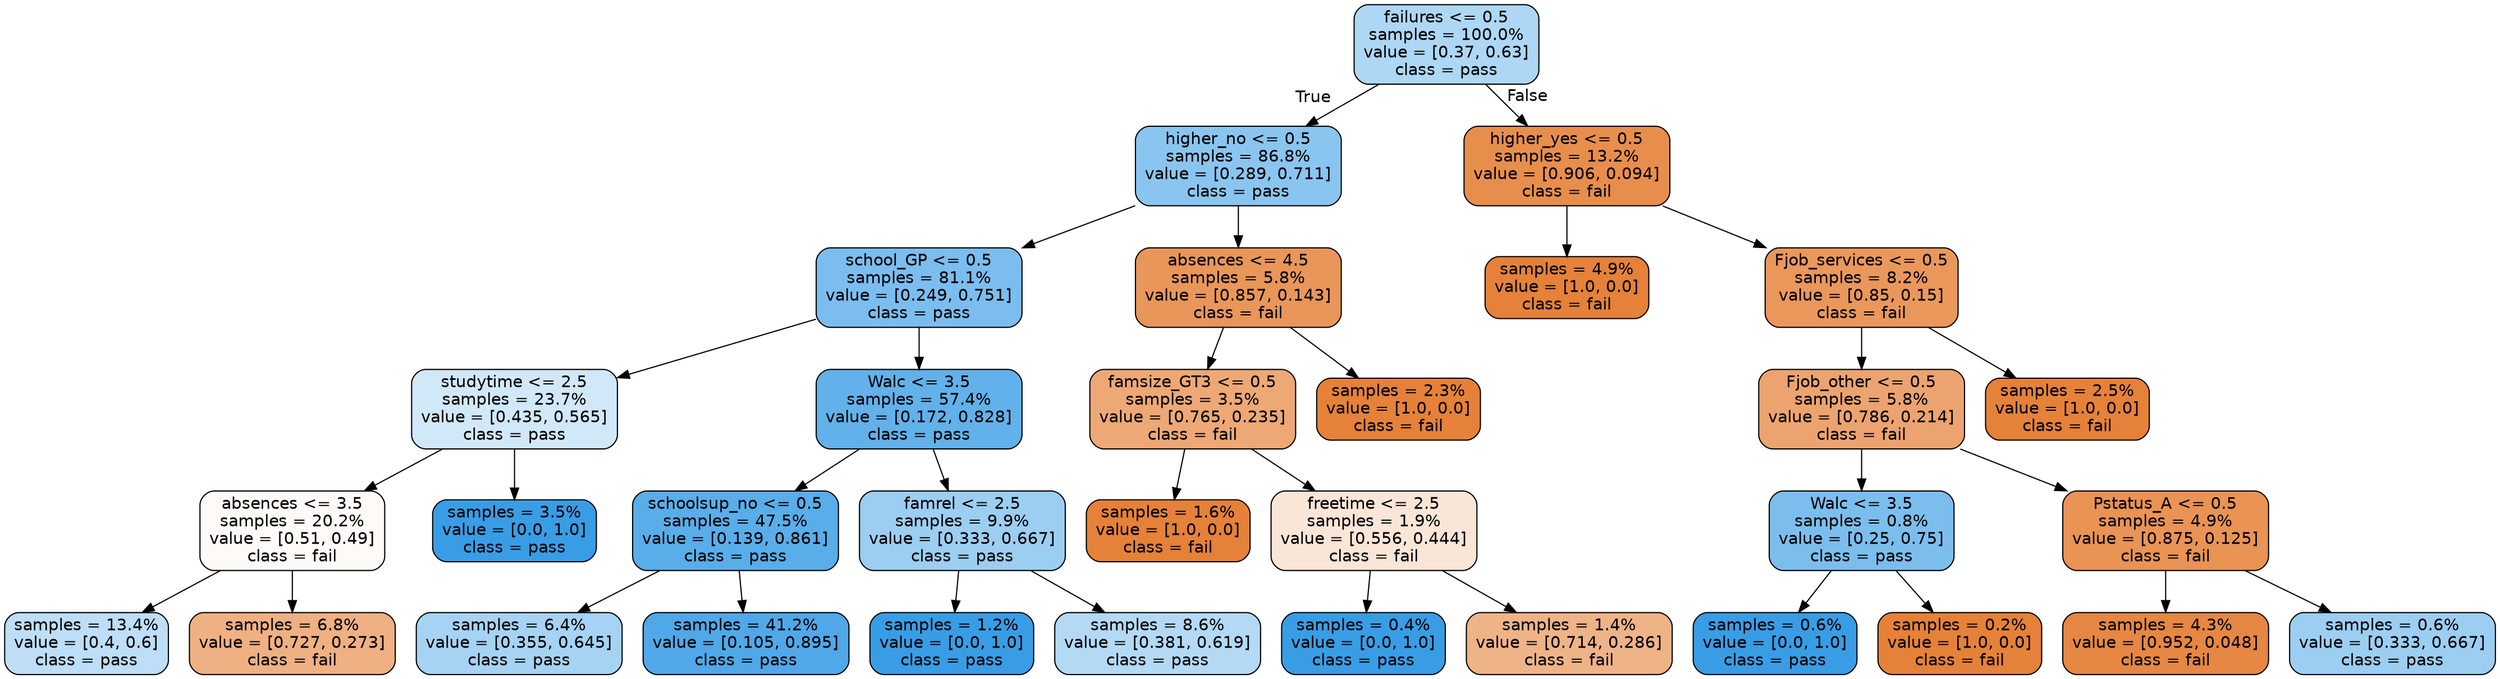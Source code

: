 digraph Tree {
node [shape=box, style="filled, rounded", color="black", fontname=helvetica] ;
edge [fontname=helvetica] ;
0 [label="failures <= 0.5\nsamples = 100.0%\nvalue = [0.37, 0.63]\nclass = pass", fillcolor="#add7f4"] ;
1 [label="higher_no <= 0.5\nsamples = 86.8%\nvalue = [0.289, 0.711]\nclass = pass", fillcolor="#8ac5f0"] ;
0 -> 1 [labeldistance=2.5, labelangle=45, headlabel="True"] ;
2 [label="school_GP <= 0.5\nsamples = 81.1%\nvalue = [0.249, 0.751]\nclass = pass", fillcolor="#7bbdee"] ;
1 -> 2 ;
3 [label="studytime <= 2.5\nsamples = 23.7%\nvalue = [0.435, 0.565]\nclass = pass", fillcolor="#d1e8f9"] ;
2 -> 3 ;
4 [label="absences <= 3.5\nsamples = 20.2%\nvalue = [0.51, 0.49]\nclass = fail", fillcolor="#fefaf7"] ;
3 -> 4 ;
5 [label="samples = 13.4%\nvalue = [0.4, 0.6]\nclass = pass", fillcolor="#bddef6"] ;
4 -> 5 ;
6 [label="samples = 6.8%\nvalue = [0.727, 0.273]\nclass = fail", fillcolor="#efb083"] ;
4 -> 6 ;
7 [label="samples = 3.5%\nvalue = [0.0, 1.0]\nclass = pass", fillcolor="#399de5"] ;
3 -> 7 ;
8 [label="Walc <= 3.5\nsamples = 57.4%\nvalue = [0.172, 0.828]\nclass = pass", fillcolor="#62b1ea"] ;
2 -> 8 ;
9 [label="schoolsup_no <= 0.5\nsamples = 47.5%\nvalue = [0.139, 0.861]\nclass = pass", fillcolor="#59ade9"] ;
8 -> 9 ;
10 [label="samples = 6.4%\nvalue = [0.355, 0.645]\nclass = pass", fillcolor="#a6d3f3"] ;
9 -> 10 ;
11 [label="samples = 41.2%\nvalue = [0.105, 0.895]\nclass = pass", fillcolor="#50a8e8"] ;
9 -> 11 ;
12 [label="famrel <= 2.5\nsamples = 9.9%\nvalue = [0.333, 0.667]\nclass = pass", fillcolor="#9ccef2"] ;
8 -> 12 ;
13 [label="samples = 1.2%\nvalue = [0.0, 1.0]\nclass = pass", fillcolor="#399de5"] ;
12 -> 13 ;
14 [label="samples = 8.6%\nvalue = [0.381, 0.619]\nclass = pass", fillcolor="#b3d9f5"] ;
12 -> 14 ;
15 [label="absences <= 4.5\nsamples = 5.8%\nvalue = [0.857, 0.143]\nclass = fail", fillcolor="#e9965a"] ;
1 -> 15 ;
16 [label="famsize_GT3 <= 0.5\nsamples = 3.5%\nvalue = [0.765, 0.235]\nclass = fail", fillcolor="#eda876"] ;
15 -> 16 ;
17 [label="samples = 1.6%\nvalue = [1.0, 0.0]\nclass = fail", fillcolor="#e58139"] ;
16 -> 17 ;
18 [label="freetime <= 2.5\nsamples = 1.9%\nvalue = [0.556, 0.444]\nclass = fail", fillcolor="#fae6d7"] ;
16 -> 18 ;
19 [label="samples = 0.4%\nvalue = [0.0, 1.0]\nclass = pass", fillcolor="#399de5"] ;
18 -> 19 ;
20 [label="samples = 1.4%\nvalue = [0.714, 0.286]\nclass = fail", fillcolor="#efb388"] ;
18 -> 20 ;
21 [label="samples = 2.3%\nvalue = [1.0, 0.0]\nclass = fail", fillcolor="#e58139"] ;
15 -> 21 ;
22 [label="higher_yes <= 0.5\nsamples = 13.2%\nvalue = [0.906, 0.094]\nclass = fail", fillcolor="#e88e4d"] ;
0 -> 22 [labeldistance=2.5, labelangle=-45, headlabel="False"] ;
23 [label="samples = 4.9%\nvalue = [1.0, 0.0]\nclass = fail", fillcolor="#e58139"] ;
22 -> 23 ;
24 [label="Fjob_services <= 0.5\nsamples = 8.2%\nvalue = [0.85, 0.15]\nclass = fail", fillcolor="#ea975c"] ;
22 -> 24 ;
25 [label="Fjob_other <= 0.5\nsamples = 5.8%\nvalue = [0.786, 0.214]\nclass = fail", fillcolor="#eca36f"] ;
24 -> 25 ;
26 [label="Walc <= 3.5\nsamples = 0.8%\nvalue = [0.25, 0.75]\nclass = pass", fillcolor="#7bbeee"] ;
25 -> 26 ;
27 [label="samples = 0.6%\nvalue = [0.0, 1.0]\nclass = pass", fillcolor="#399de5"] ;
26 -> 27 ;
28 [label="samples = 0.2%\nvalue = [1.0, 0.0]\nclass = fail", fillcolor="#e58139"] ;
26 -> 28 ;
29 [label="Pstatus_A <= 0.5\nsamples = 4.9%\nvalue = [0.875, 0.125]\nclass = fail", fillcolor="#e99355"] ;
25 -> 29 ;
30 [label="samples = 4.3%\nvalue = [0.952, 0.048]\nclass = fail", fillcolor="#e68743"] ;
29 -> 30 ;
31 [label="samples = 0.6%\nvalue = [0.333, 0.667]\nclass = pass", fillcolor="#9ccef2"] ;
29 -> 31 ;
32 [label="samples = 2.5%\nvalue = [1.0, 0.0]\nclass = fail", fillcolor="#e58139"] ;
24 -> 32 ;
}